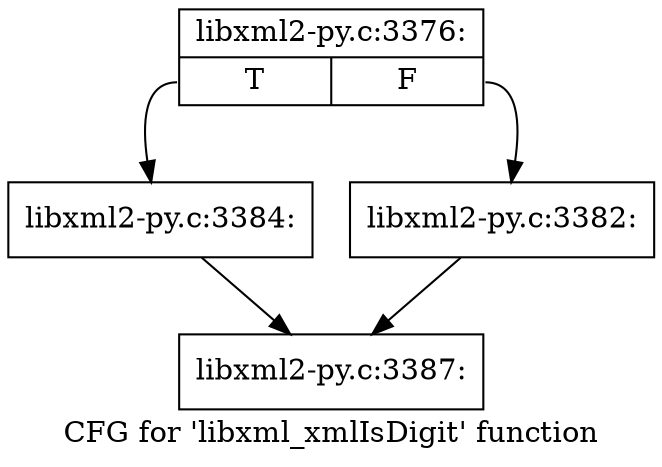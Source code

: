 digraph "CFG for 'libxml_xmlIsDigit' function" {
	label="CFG for 'libxml_xmlIsDigit' function";

	Node0x3f17db0 [shape=record,label="{libxml2-py.c:3376:|{<s0>T|<s1>F}}"];
	Node0x3f17db0:s0 -> Node0x3f1ac60;
	Node0x3f17db0:s1 -> Node0x3f1ac10;
	Node0x3f1ac10 [shape=record,label="{libxml2-py.c:3382:}"];
	Node0x3f1ac10 -> Node0x3f19870;
	Node0x3f1ac60 [shape=record,label="{libxml2-py.c:3384:}"];
	Node0x3f1ac60 -> Node0x3f19870;
	Node0x3f19870 [shape=record,label="{libxml2-py.c:3387:}"];
}
